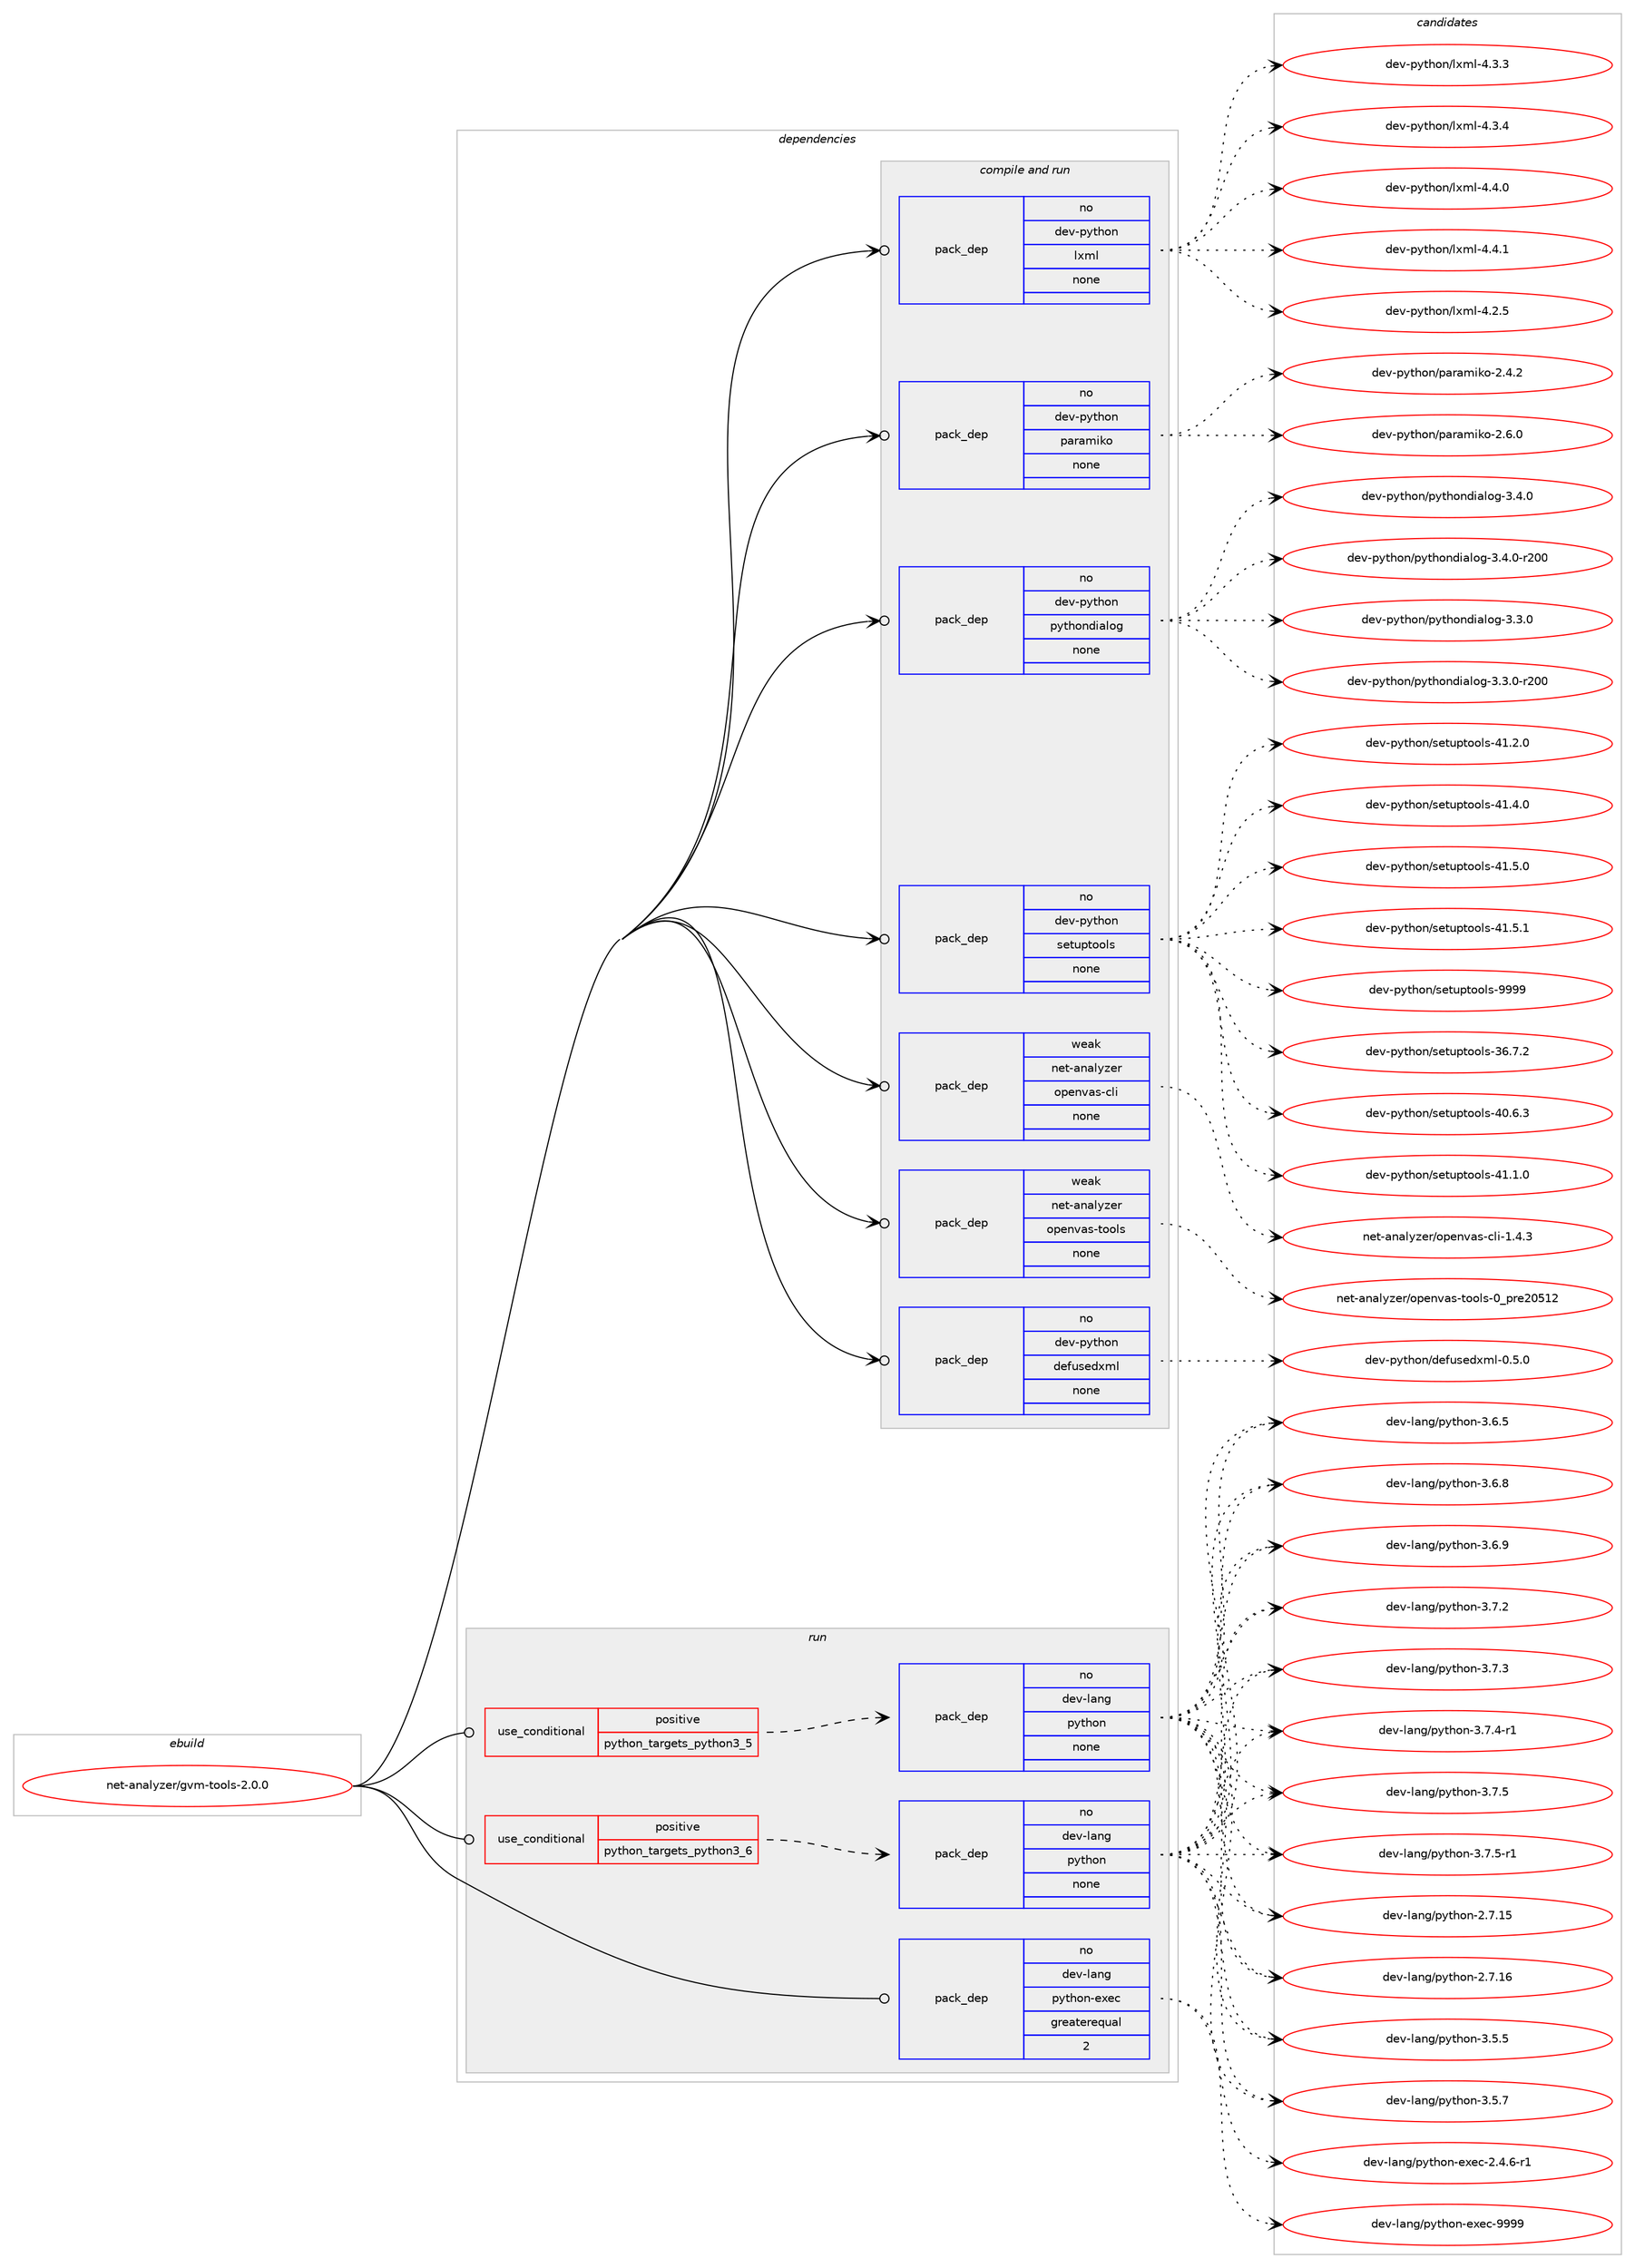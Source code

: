 digraph prolog {

# *************
# Graph options
# *************

newrank=true;
concentrate=true;
compound=true;
graph [rankdir=LR,fontname=Helvetica,fontsize=10,ranksep=1.5];#, ranksep=2.5, nodesep=0.2];
edge  [arrowhead=vee];
node  [fontname=Helvetica,fontsize=10];

# **********
# The ebuild
# **********

subgraph cluster_leftcol {
color=gray;
rank=same;
label=<<i>ebuild</i>>;
id [label="net-analyzer/gvm-tools-2.0.0", color=red, width=4, href="../net-analyzer/gvm-tools-2.0.0.svg"];
}

# ****************
# The dependencies
# ****************

subgraph cluster_midcol {
color=gray;
label=<<i>dependencies</i>>;
subgraph cluster_compile {
fillcolor="#eeeeee";
style=filled;
label=<<i>compile</i>>;
}
subgraph cluster_compileandrun {
fillcolor="#eeeeee";
style=filled;
label=<<i>compile and run</i>>;
subgraph pack600637 {
dependency812531 [label=<<TABLE BORDER="0" CELLBORDER="1" CELLSPACING="0" CELLPADDING="4" WIDTH="220"><TR><TD ROWSPAN="6" CELLPADDING="30">pack_dep</TD></TR><TR><TD WIDTH="110">no</TD></TR><TR><TD>dev-python</TD></TR><TR><TD>defusedxml</TD></TR><TR><TD>none</TD></TR><TR><TD></TD></TR></TABLE>>, shape=none, color=blue];
}
id:e -> dependency812531:w [weight=20,style="solid",arrowhead="odotvee"];
subgraph pack600638 {
dependency812532 [label=<<TABLE BORDER="0" CELLBORDER="1" CELLSPACING="0" CELLPADDING="4" WIDTH="220"><TR><TD ROWSPAN="6" CELLPADDING="30">pack_dep</TD></TR><TR><TD WIDTH="110">no</TD></TR><TR><TD>dev-python</TD></TR><TR><TD>lxml</TD></TR><TR><TD>none</TD></TR><TR><TD></TD></TR></TABLE>>, shape=none, color=blue];
}
id:e -> dependency812532:w [weight=20,style="solid",arrowhead="odotvee"];
subgraph pack600639 {
dependency812533 [label=<<TABLE BORDER="0" CELLBORDER="1" CELLSPACING="0" CELLPADDING="4" WIDTH="220"><TR><TD ROWSPAN="6" CELLPADDING="30">pack_dep</TD></TR><TR><TD WIDTH="110">no</TD></TR><TR><TD>dev-python</TD></TR><TR><TD>paramiko</TD></TR><TR><TD>none</TD></TR><TR><TD></TD></TR></TABLE>>, shape=none, color=blue];
}
id:e -> dependency812533:w [weight=20,style="solid",arrowhead="odotvee"];
subgraph pack600640 {
dependency812534 [label=<<TABLE BORDER="0" CELLBORDER="1" CELLSPACING="0" CELLPADDING="4" WIDTH="220"><TR><TD ROWSPAN="6" CELLPADDING="30">pack_dep</TD></TR><TR><TD WIDTH="110">no</TD></TR><TR><TD>dev-python</TD></TR><TR><TD>pythondialog</TD></TR><TR><TD>none</TD></TR><TR><TD></TD></TR></TABLE>>, shape=none, color=blue];
}
id:e -> dependency812534:w [weight=20,style="solid",arrowhead="odotvee"];
subgraph pack600641 {
dependency812535 [label=<<TABLE BORDER="0" CELLBORDER="1" CELLSPACING="0" CELLPADDING="4" WIDTH="220"><TR><TD ROWSPAN="6" CELLPADDING="30">pack_dep</TD></TR><TR><TD WIDTH="110">no</TD></TR><TR><TD>dev-python</TD></TR><TR><TD>setuptools</TD></TR><TR><TD>none</TD></TR><TR><TD></TD></TR></TABLE>>, shape=none, color=blue];
}
id:e -> dependency812535:w [weight=20,style="solid",arrowhead="odotvee"];
subgraph pack600642 {
dependency812536 [label=<<TABLE BORDER="0" CELLBORDER="1" CELLSPACING="0" CELLPADDING="4" WIDTH="220"><TR><TD ROWSPAN="6" CELLPADDING="30">pack_dep</TD></TR><TR><TD WIDTH="110">weak</TD></TR><TR><TD>net-analyzer</TD></TR><TR><TD>openvas-cli</TD></TR><TR><TD>none</TD></TR><TR><TD></TD></TR></TABLE>>, shape=none, color=blue];
}
id:e -> dependency812536:w [weight=20,style="solid",arrowhead="odotvee"];
subgraph pack600643 {
dependency812537 [label=<<TABLE BORDER="0" CELLBORDER="1" CELLSPACING="0" CELLPADDING="4" WIDTH="220"><TR><TD ROWSPAN="6" CELLPADDING="30">pack_dep</TD></TR><TR><TD WIDTH="110">weak</TD></TR><TR><TD>net-analyzer</TD></TR><TR><TD>openvas-tools</TD></TR><TR><TD>none</TD></TR><TR><TD></TD></TR></TABLE>>, shape=none, color=blue];
}
id:e -> dependency812537:w [weight=20,style="solid",arrowhead="odotvee"];
}
subgraph cluster_run {
fillcolor="#eeeeee";
style=filled;
label=<<i>run</i>>;
subgraph cond197718 {
dependency812538 [label=<<TABLE BORDER="0" CELLBORDER="1" CELLSPACING="0" CELLPADDING="4"><TR><TD ROWSPAN="3" CELLPADDING="10">use_conditional</TD></TR><TR><TD>positive</TD></TR><TR><TD>python_targets_python3_5</TD></TR></TABLE>>, shape=none, color=red];
subgraph pack600644 {
dependency812539 [label=<<TABLE BORDER="0" CELLBORDER="1" CELLSPACING="0" CELLPADDING="4" WIDTH="220"><TR><TD ROWSPAN="6" CELLPADDING="30">pack_dep</TD></TR><TR><TD WIDTH="110">no</TD></TR><TR><TD>dev-lang</TD></TR><TR><TD>python</TD></TR><TR><TD>none</TD></TR><TR><TD></TD></TR></TABLE>>, shape=none, color=blue];
}
dependency812538:e -> dependency812539:w [weight=20,style="dashed",arrowhead="vee"];
}
id:e -> dependency812538:w [weight=20,style="solid",arrowhead="odot"];
subgraph cond197719 {
dependency812540 [label=<<TABLE BORDER="0" CELLBORDER="1" CELLSPACING="0" CELLPADDING="4"><TR><TD ROWSPAN="3" CELLPADDING="10">use_conditional</TD></TR><TR><TD>positive</TD></TR><TR><TD>python_targets_python3_6</TD></TR></TABLE>>, shape=none, color=red];
subgraph pack600645 {
dependency812541 [label=<<TABLE BORDER="0" CELLBORDER="1" CELLSPACING="0" CELLPADDING="4" WIDTH="220"><TR><TD ROWSPAN="6" CELLPADDING="30">pack_dep</TD></TR><TR><TD WIDTH="110">no</TD></TR><TR><TD>dev-lang</TD></TR><TR><TD>python</TD></TR><TR><TD>none</TD></TR><TR><TD></TD></TR></TABLE>>, shape=none, color=blue];
}
dependency812540:e -> dependency812541:w [weight=20,style="dashed",arrowhead="vee"];
}
id:e -> dependency812540:w [weight=20,style="solid",arrowhead="odot"];
subgraph pack600646 {
dependency812542 [label=<<TABLE BORDER="0" CELLBORDER="1" CELLSPACING="0" CELLPADDING="4" WIDTH="220"><TR><TD ROWSPAN="6" CELLPADDING="30">pack_dep</TD></TR><TR><TD WIDTH="110">no</TD></TR><TR><TD>dev-lang</TD></TR><TR><TD>python-exec</TD></TR><TR><TD>greaterequal</TD></TR><TR><TD>2</TD></TR></TABLE>>, shape=none, color=blue];
}
id:e -> dependency812542:w [weight=20,style="solid",arrowhead="odot"];
}
}

# **************
# The candidates
# **************

subgraph cluster_choices {
rank=same;
color=gray;
label=<<i>candidates</i>>;

subgraph choice600637 {
color=black;
nodesep=1;
choice1001011184511212111610411111047100101102117115101100120109108454846534648 [label="dev-python/defusedxml-0.5.0", color=red, width=4,href="../dev-python/defusedxml-0.5.0.svg"];
dependency812531:e -> choice1001011184511212111610411111047100101102117115101100120109108454846534648:w [style=dotted,weight="100"];
}
subgraph choice600638 {
color=black;
nodesep=1;
choice1001011184511212111610411111047108120109108455246504653 [label="dev-python/lxml-4.2.5", color=red, width=4,href="../dev-python/lxml-4.2.5.svg"];
choice1001011184511212111610411111047108120109108455246514651 [label="dev-python/lxml-4.3.3", color=red, width=4,href="../dev-python/lxml-4.3.3.svg"];
choice1001011184511212111610411111047108120109108455246514652 [label="dev-python/lxml-4.3.4", color=red, width=4,href="../dev-python/lxml-4.3.4.svg"];
choice1001011184511212111610411111047108120109108455246524648 [label="dev-python/lxml-4.4.0", color=red, width=4,href="../dev-python/lxml-4.4.0.svg"];
choice1001011184511212111610411111047108120109108455246524649 [label="dev-python/lxml-4.4.1", color=red, width=4,href="../dev-python/lxml-4.4.1.svg"];
dependency812532:e -> choice1001011184511212111610411111047108120109108455246504653:w [style=dotted,weight="100"];
dependency812532:e -> choice1001011184511212111610411111047108120109108455246514651:w [style=dotted,weight="100"];
dependency812532:e -> choice1001011184511212111610411111047108120109108455246514652:w [style=dotted,weight="100"];
dependency812532:e -> choice1001011184511212111610411111047108120109108455246524648:w [style=dotted,weight="100"];
dependency812532:e -> choice1001011184511212111610411111047108120109108455246524649:w [style=dotted,weight="100"];
}
subgraph choice600639 {
color=black;
nodesep=1;
choice10010111845112121116104111110471129711497109105107111455046524650 [label="dev-python/paramiko-2.4.2", color=red, width=4,href="../dev-python/paramiko-2.4.2.svg"];
choice10010111845112121116104111110471129711497109105107111455046544648 [label="dev-python/paramiko-2.6.0", color=red, width=4,href="../dev-python/paramiko-2.6.0.svg"];
dependency812533:e -> choice10010111845112121116104111110471129711497109105107111455046524650:w [style=dotted,weight="100"];
dependency812533:e -> choice10010111845112121116104111110471129711497109105107111455046544648:w [style=dotted,weight="100"];
}
subgraph choice600640 {
color=black;
nodesep=1;
choice100101118451121211161041111104711212111610411111010010597108111103455146514648 [label="dev-python/pythondialog-3.3.0", color=red, width=4,href="../dev-python/pythondialog-3.3.0.svg"];
choice10010111845112121116104111110471121211161041111101001059710811110345514651464845114504848 [label="dev-python/pythondialog-3.3.0-r200", color=red, width=4,href="../dev-python/pythondialog-3.3.0-r200.svg"];
choice100101118451121211161041111104711212111610411111010010597108111103455146524648 [label="dev-python/pythondialog-3.4.0", color=red, width=4,href="../dev-python/pythondialog-3.4.0.svg"];
choice10010111845112121116104111110471121211161041111101001059710811110345514652464845114504848 [label="dev-python/pythondialog-3.4.0-r200", color=red, width=4,href="../dev-python/pythondialog-3.4.0-r200.svg"];
dependency812534:e -> choice100101118451121211161041111104711212111610411111010010597108111103455146514648:w [style=dotted,weight="100"];
dependency812534:e -> choice10010111845112121116104111110471121211161041111101001059710811110345514651464845114504848:w [style=dotted,weight="100"];
dependency812534:e -> choice100101118451121211161041111104711212111610411111010010597108111103455146524648:w [style=dotted,weight="100"];
dependency812534:e -> choice10010111845112121116104111110471121211161041111101001059710811110345514652464845114504848:w [style=dotted,weight="100"];
}
subgraph choice600641 {
color=black;
nodesep=1;
choice100101118451121211161041111104711510111611711211611111110811545515446554650 [label="dev-python/setuptools-36.7.2", color=red, width=4,href="../dev-python/setuptools-36.7.2.svg"];
choice100101118451121211161041111104711510111611711211611111110811545524846544651 [label="dev-python/setuptools-40.6.3", color=red, width=4,href="../dev-python/setuptools-40.6.3.svg"];
choice100101118451121211161041111104711510111611711211611111110811545524946494648 [label="dev-python/setuptools-41.1.0", color=red, width=4,href="../dev-python/setuptools-41.1.0.svg"];
choice100101118451121211161041111104711510111611711211611111110811545524946504648 [label="dev-python/setuptools-41.2.0", color=red, width=4,href="../dev-python/setuptools-41.2.0.svg"];
choice100101118451121211161041111104711510111611711211611111110811545524946524648 [label="dev-python/setuptools-41.4.0", color=red, width=4,href="../dev-python/setuptools-41.4.0.svg"];
choice100101118451121211161041111104711510111611711211611111110811545524946534648 [label="dev-python/setuptools-41.5.0", color=red, width=4,href="../dev-python/setuptools-41.5.0.svg"];
choice100101118451121211161041111104711510111611711211611111110811545524946534649 [label="dev-python/setuptools-41.5.1", color=red, width=4,href="../dev-python/setuptools-41.5.1.svg"];
choice10010111845112121116104111110471151011161171121161111111081154557575757 [label="dev-python/setuptools-9999", color=red, width=4,href="../dev-python/setuptools-9999.svg"];
dependency812535:e -> choice100101118451121211161041111104711510111611711211611111110811545515446554650:w [style=dotted,weight="100"];
dependency812535:e -> choice100101118451121211161041111104711510111611711211611111110811545524846544651:w [style=dotted,weight="100"];
dependency812535:e -> choice100101118451121211161041111104711510111611711211611111110811545524946494648:w [style=dotted,weight="100"];
dependency812535:e -> choice100101118451121211161041111104711510111611711211611111110811545524946504648:w [style=dotted,weight="100"];
dependency812535:e -> choice100101118451121211161041111104711510111611711211611111110811545524946524648:w [style=dotted,weight="100"];
dependency812535:e -> choice100101118451121211161041111104711510111611711211611111110811545524946534648:w [style=dotted,weight="100"];
dependency812535:e -> choice100101118451121211161041111104711510111611711211611111110811545524946534649:w [style=dotted,weight="100"];
dependency812535:e -> choice10010111845112121116104111110471151011161171121161111111081154557575757:w [style=dotted,weight="100"];
}
subgraph choice600642 {
color=black;
nodesep=1;
choice11010111645971109710812112210111447111112101110118971154599108105454946524651 [label="net-analyzer/openvas-cli-1.4.3", color=red, width=4,href="../net-analyzer/openvas-cli-1.4.3.svg"];
dependency812536:e -> choice11010111645971109710812112210111447111112101110118971154599108105454946524651:w [style=dotted,weight="100"];
}
subgraph choice600643 {
color=black;
nodesep=1;
choice1101011164597110971081211221011144711111210111011897115451161111111081154548951121141015048534950 [label="net-analyzer/openvas-tools-0_pre20512", color=red, width=4,href="../net-analyzer/openvas-tools-0_pre20512.svg"];
dependency812537:e -> choice1101011164597110971081211221011144711111210111011897115451161111111081154548951121141015048534950:w [style=dotted,weight="100"];
}
subgraph choice600644 {
color=black;
nodesep=1;
choice10010111845108971101034711212111610411111045504655464953 [label="dev-lang/python-2.7.15", color=red, width=4,href="../dev-lang/python-2.7.15.svg"];
choice10010111845108971101034711212111610411111045504655464954 [label="dev-lang/python-2.7.16", color=red, width=4,href="../dev-lang/python-2.7.16.svg"];
choice100101118451089711010347112121116104111110455146534653 [label="dev-lang/python-3.5.5", color=red, width=4,href="../dev-lang/python-3.5.5.svg"];
choice100101118451089711010347112121116104111110455146534655 [label="dev-lang/python-3.5.7", color=red, width=4,href="../dev-lang/python-3.5.7.svg"];
choice100101118451089711010347112121116104111110455146544653 [label="dev-lang/python-3.6.5", color=red, width=4,href="../dev-lang/python-3.6.5.svg"];
choice100101118451089711010347112121116104111110455146544656 [label="dev-lang/python-3.6.8", color=red, width=4,href="../dev-lang/python-3.6.8.svg"];
choice100101118451089711010347112121116104111110455146544657 [label="dev-lang/python-3.6.9", color=red, width=4,href="../dev-lang/python-3.6.9.svg"];
choice100101118451089711010347112121116104111110455146554650 [label="dev-lang/python-3.7.2", color=red, width=4,href="../dev-lang/python-3.7.2.svg"];
choice100101118451089711010347112121116104111110455146554651 [label="dev-lang/python-3.7.3", color=red, width=4,href="../dev-lang/python-3.7.3.svg"];
choice1001011184510897110103471121211161041111104551465546524511449 [label="dev-lang/python-3.7.4-r1", color=red, width=4,href="../dev-lang/python-3.7.4-r1.svg"];
choice100101118451089711010347112121116104111110455146554653 [label="dev-lang/python-3.7.5", color=red, width=4,href="../dev-lang/python-3.7.5.svg"];
choice1001011184510897110103471121211161041111104551465546534511449 [label="dev-lang/python-3.7.5-r1", color=red, width=4,href="../dev-lang/python-3.7.5-r1.svg"];
dependency812539:e -> choice10010111845108971101034711212111610411111045504655464953:w [style=dotted,weight="100"];
dependency812539:e -> choice10010111845108971101034711212111610411111045504655464954:w [style=dotted,weight="100"];
dependency812539:e -> choice100101118451089711010347112121116104111110455146534653:w [style=dotted,weight="100"];
dependency812539:e -> choice100101118451089711010347112121116104111110455146534655:w [style=dotted,weight="100"];
dependency812539:e -> choice100101118451089711010347112121116104111110455146544653:w [style=dotted,weight="100"];
dependency812539:e -> choice100101118451089711010347112121116104111110455146544656:w [style=dotted,weight="100"];
dependency812539:e -> choice100101118451089711010347112121116104111110455146544657:w [style=dotted,weight="100"];
dependency812539:e -> choice100101118451089711010347112121116104111110455146554650:w [style=dotted,weight="100"];
dependency812539:e -> choice100101118451089711010347112121116104111110455146554651:w [style=dotted,weight="100"];
dependency812539:e -> choice1001011184510897110103471121211161041111104551465546524511449:w [style=dotted,weight="100"];
dependency812539:e -> choice100101118451089711010347112121116104111110455146554653:w [style=dotted,weight="100"];
dependency812539:e -> choice1001011184510897110103471121211161041111104551465546534511449:w [style=dotted,weight="100"];
}
subgraph choice600645 {
color=black;
nodesep=1;
choice10010111845108971101034711212111610411111045504655464953 [label="dev-lang/python-2.7.15", color=red, width=4,href="../dev-lang/python-2.7.15.svg"];
choice10010111845108971101034711212111610411111045504655464954 [label="dev-lang/python-2.7.16", color=red, width=4,href="../dev-lang/python-2.7.16.svg"];
choice100101118451089711010347112121116104111110455146534653 [label="dev-lang/python-3.5.5", color=red, width=4,href="../dev-lang/python-3.5.5.svg"];
choice100101118451089711010347112121116104111110455146534655 [label="dev-lang/python-3.5.7", color=red, width=4,href="../dev-lang/python-3.5.7.svg"];
choice100101118451089711010347112121116104111110455146544653 [label="dev-lang/python-3.6.5", color=red, width=4,href="../dev-lang/python-3.6.5.svg"];
choice100101118451089711010347112121116104111110455146544656 [label="dev-lang/python-3.6.8", color=red, width=4,href="../dev-lang/python-3.6.8.svg"];
choice100101118451089711010347112121116104111110455146544657 [label="dev-lang/python-3.6.9", color=red, width=4,href="../dev-lang/python-3.6.9.svg"];
choice100101118451089711010347112121116104111110455146554650 [label="dev-lang/python-3.7.2", color=red, width=4,href="../dev-lang/python-3.7.2.svg"];
choice100101118451089711010347112121116104111110455146554651 [label="dev-lang/python-3.7.3", color=red, width=4,href="../dev-lang/python-3.7.3.svg"];
choice1001011184510897110103471121211161041111104551465546524511449 [label="dev-lang/python-3.7.4-r1", color=red, width=4,href="../dev-lang/python-3.7.4-r1.svg"];
choice100101118451089711010347112121116104111110455146554653 [label="dev-lang/python-3.7.5", color=red, width=4,href="../dev-lang/python-3.7.5.svg"];
choice1001011184510897110103471121211161041111104551465546534511449 [label="dev-lang/python-3.7.5-r1", color=red, width=4,href="../dev-lang/python-3.7.5-r1.svg"];
dependency812541:e -> choice10010111845108971101034711212111610411111045504655464953:w [style=dotted,weight="100"];
dependency812541:e -> choice10010111845108971101034711212111610411111045504655464954:w [style=dotted,weight="100"];
dependency812541:e -> choice100101118451089711010347112121116104111110455146534653:w [style=dotted,weight="100"];
dependency812541:e -> choice100101118451089711010347112121116104111110455146534655:w [style=dotted,weight="100"];
dependency812541:e -> choice100101118451089711010347112121116104111110455146544653:w [style=dotted,weight="100"];
dependency812541:e -> choice100101118451089711010347112121116104111110455146544656:w [style=dotted,weight="100"];
dependency812541:e -> choice100101118451089711010347112121116104111110455146544657:w [style=dotted,weight="100"];
dependency812541:e -> choice100101118451089711010347112121116104111110455146554650:w [style=dotted,weight="100"];
dependency812541:e -> choice100101118451089711010347112121116104111110455146554651:w [style=dotted,weight="100"];
dependency812541:e -> choice1001011184510897110103471121211161041111104551465546524511449:w [style=dotted,weight="100"];
dependency812541:e -> choice100101118451089711010347112121116104111110455146554653:w [style=dotted,weight="100"];
dependency812541:e -> choice1001011184510897110103471121211161041111104551465546534511449:w [style=dotted,weight="100"];
}
subgraph choice600646 {
color=black;
nodesep=1;
choice10010111845108971101034711212111610411111045101120101994550465246544511449 [label="dev-lang/python-exec-2.4.6-r1", color=red, width=4,href="../dev-lang/python-exec-2.4.6-r1.svg"];
choice10010111845108971101034711212111610411111045101120101994557575757 [label="dev-lang/python-exec-9999", color=red, width=4,href="../dev-lang/python-exec-9999.svg"];
dependency812542:e -> choice10010111845108971101034711212111610411111045101120101994550465246544511449:w [style=dotted,weight="100"];
dependency812542:e -> choice10010111845108971101034711212111610411111045101120101994557575757:w [style=dotted,weight="100"];
}
}

}
